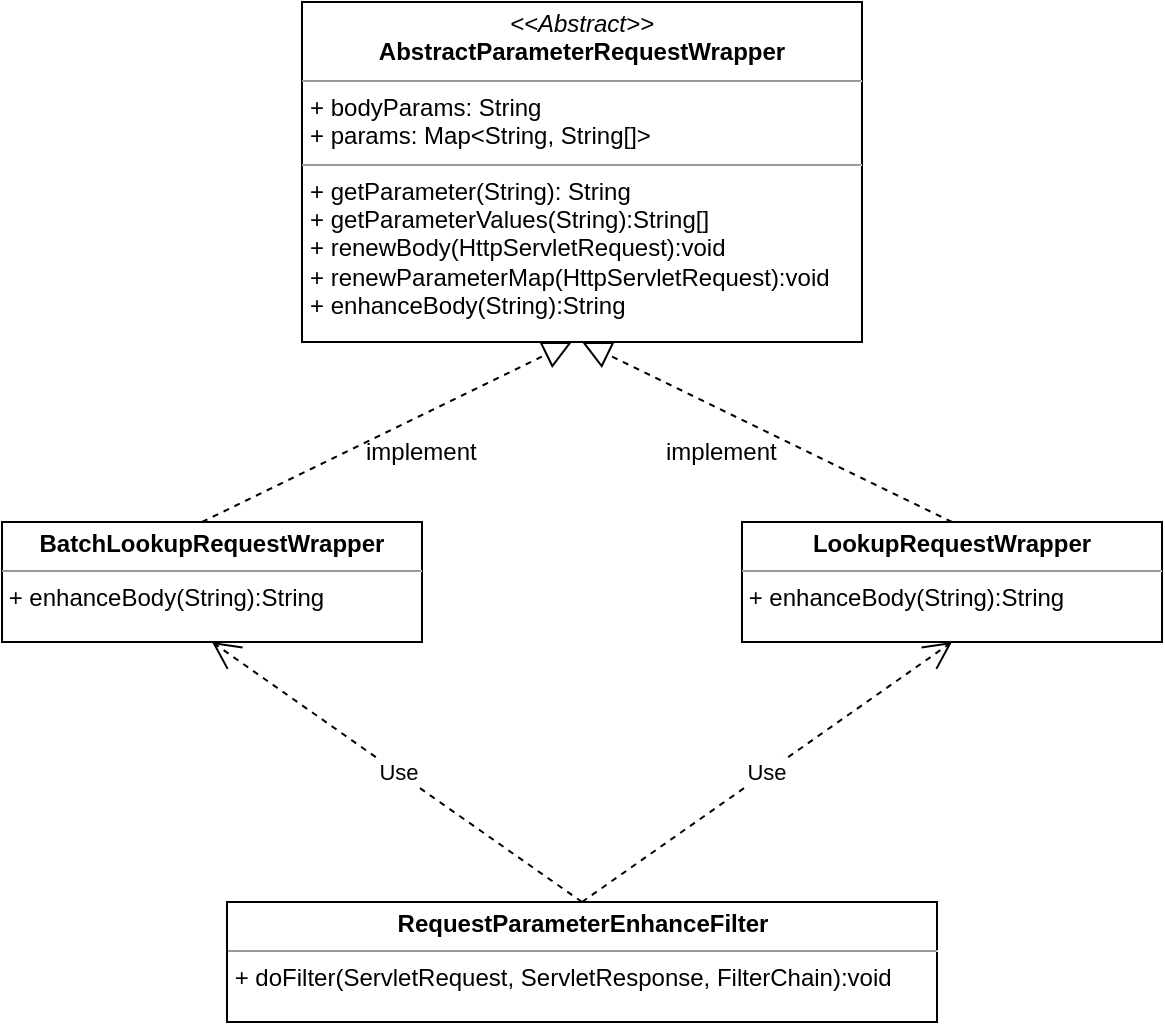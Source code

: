 <mxfile version="12.1.9" type="github" pages="1">
  <diagram id="gLsfpI772d_uA_LMGMaP" name="请求参数过滤器">
    <mxGraphModel dx="1408" dy="725" grid="1" gridSize="10" guides="1" tooltips="1" connect="1" arrows="1" fold="1" page="1" pageScale="1" pageWidth="827" pageHeight="1169" math="0" shadow="0">
      <root>
        <mxCell id="0"/>
        <mxCell id="1" parent="0"/>
        <mxCell id="LhnfVwJcS_rMtf3jKFHy-5" value="&lt;p style=&quot;margin: 0px ; margin-top: 4px ; text-align: center&quot;&gt;&lt;i&gt;&amp;lt;&amp;lt;Abstract&amp;gt;&amp;gt;&lt;/i&gt;&lt;br&gt;&lt;span style=&quot;font-weight: 700&quot;&gt;AbstractParameterRequestWrapper&lt;/span&gt;&lt;br&gt;&lt;/p&gt;&lt;hr size=&quot;1&quot;&gt;&lt;p style=&quot;margin: 0px ; margin-left: 4px&quot;&gt;+ bodyParams: String&lt;br style=&quot;padding: 0px ; margin: 0px&quot;&gt;+ params: Map&amp;lt;String, String[]&amp;gt;&lt;br&gt;&lt;/p&gt;&lt;hr size=&quot;1&quot;&gt;&lt;p style=&quot;margin: 0px ; margin-left: 4px&quot;&gt;+ getParameter(String): String&lt;br style=&quot;padding: 0px ; margin: 0px&quot;&gt;+&amp;nbsp;getParameterValues(String):String[]&lt;br style=&quot;padding: 0px ; margin: 0px&quot;&gt;+&amp;nbsp;renewBody(HttpServletRequest):void&lt;br style=&quot;padding: 0px ; margin: 0px&quot;&gt;+&amp;nbsp;renewParameterMap(HttpServletRequest):void&lt;br style=&quot;padding: 0px ; margin: 0px&quot;&gt;+ enhanceBody(String):String&lt;br&gt;&lt;/p&gt;" style="verticalAlign=top;align=left;overflow=fill;fontSize=12;fontFamily=Helvetica;html=1;" vertex="1" parent="1">
          <mxGeometry x="260" y="20" width="280" height="170" as="geometry"/>
        </mxCell>
        <mxCell id="LhnfVwJcS_rMtf3jKFHy-14" value="&lt;p style=&quot;margin: 0px ; margin-top: 4px ; text-align: center&quot;&gt;&lt;b&gt;BatchLookupRequestWrapper&lt;/b&gt;&lt;br&gt;&lt;/p&gt;&lt;hr size=&quot;1&quot;&gt;&lt;div style=&quot;height: 2px&quot;&gt;&amp;nbsp;&lt;span&gt;+ enhanceBody(String):String&lt;/span&gt;&lt;/div&gt;" style="verticalAlign=top;align=left;overflow=fill;fontSize=12;fontFamily=Helvetica;html=1;" vertex="1" parent="1">
          <mxGeometry x="110" y="280" width="210" height="60" as="geometry"/>
        </mxCell>
        <mxCell id="LhnfVwJcS_rMtf3jKFHy-15" value="&lt;p style=&quot;margin: 0px ; margin-top: 4px ; text-align: center&quot;&gt;&lt;b&gt;LookupRequestWrapper&lt;/b&gt;&lt;br&gt;&lt;/p&gt;&lt;hr size=&quot;1&quot;&gt;&lt;div style=&quot;height: 2px&quot;&gt;&amp;nbsp;&lt;span&gt;+ enhanceBody(String):String&lt;/span&gt;&lt;/div&gt;" style="verticalAlign=top;align=left;overflow=fill;fontSize=12;fontFamily=Helvetica;html=1;" vertex="1" parent="1">
          <mxGeometry x="480" y="280" width="210" height="60" as="geometry"/>
        </mxCell>
        <mxCell id="LhnfVwJcS_rMtf3jKFHy-16" value="" style="endArrow=block;dashed=1;endFill=0;endSize=12;html=1;entryX=0.5;entryY=1;entryDx=0;entryDy=0;exitX=0.5;exitY=0;exitDx=0;exitDy=0;" edge="1" parent="1">
          <mxGeometry width="160" relative="1" as="geometry">
            <mxPoint x="210" y="280" as="sourcePoint"/>
            <mxPoint x="395" y="190" as="targetPoint"/>
          </mxGeometry>
        </mxCell>
        <mxCell id="LhnfVwJcS_rMtf3jKFHy-17" value="" style="endArrow=block;dashed=1;endFill=0;endSize=12;html=1;exitX=0.5;exitY=0;exitDx=0;exitDy=0;" edge="1" parent="1" source="LhnfVwJcS_rMtf3jKFHy-15">
          <mxGeometry width="160" relative="1" as="geometry">
            <mxPoint x="110" y="320" as="sourcePoint"/>
            <mxPoint x="400" y="190" as="targetPoint"/>
          </mxGeometry>
        </mxCell>
        <mxCell id="LhnfVwJcS_rMtf3jKFHy-18" value="implement" style="text;html=1;resizable=0;points=[];autosize=1;align=left;verticalAlign=top;spacingTop=-4;" vertex="1" parent="1">
          <mxGeometry x="290" y="235" width="70" height="20" as="geometry"/>
        </mxCell>
        <mxCell id="LhnfVwJcS_rMtf3jKFHy-20" value="implement" style="text;html=1;resizable=0;points=[];autosize=1;align=left;verticalAlign=top;spacingTop=-4;" vertex="1" parent="1">
          <mxGeometry x="440" y="235" width="70" height="20" as="geometry"/>
        </mxCell>
        <mxCell id="LhnfVwJcS_rMtf3jKFHy-22" value="&lt;p style=&quot;margin: 0px ; margin-top: 4px ; text-align: center&quot;&gt;&lt;b&gt;RequestParameterEnhanceFilter&lt;/b&gt;&lt;br&gt;&lt;/p&gt;&lt;hr size=&quot;1&quot;&gt;&lt;div style=&quot;height: 2px&quot;&gt;&amp;nbsp;&lt;span&gt;+ doFilter(ServletRequest, ServletResponse, FilterChain):void&lt;/span&gt;&lt;/div&gt;" style="verticalAlign=top;align=left;overflow=fill;fontSize=12;fontFamily=Helvetica;html=1;" vertex="1" parent="1">
          <mxGeometry x="222.5" y="470" width="355" height="60" as="geometry"/>
        </mxCell>
        <mxCell id="LhnfVwJcS_rMtf3jKFHy-23" value="Use" style="endArrow=open;endSize=12;dashed=1;html=1;entryX=0.5;entryY=1;entryDx=0;entryDy=0;exitX=0.5;exitY=0;exitDx=0;exitDy=0;" edge="1" parent="1" source="LhnfVwJcS_rMtf3jKFHy-22" target="LhnfVwJcS_rMtf3jKFHy-14">
          <mxGeometry width="160" relative="1" as="geometry">
            <mxPoint x="110" y="550" as="sourcePoint"/>
            <mxPoint x="270" y="550" as="targetPoint"/>
          </mxGeometry>
        </mxCell>
        <mxCell id="LhnfVwJcS_rMtf3jKFHy-24" value="Use" style="endArrow=open;endSize=12;dashed=1;html=1;entryX=0.5;entryY=1;entryDx=0;entryDy=0;exitX=0.5;exitY=0;exitDx=0;exitDy=0;" edge="1" parent="1" source="LhnfVwJcS_rMtf3jKFHy-22" target="LhnfVwJcS_rMtf3jKFHy-15">
          <mxGeometry width="160" relative="1" as="geometry">
            <mxPoint x="410" y="480" as="sourcePoint"/>
            <mxPoint x="225" y="350" as="targetPoint"/>
          </mxGeometry>
        </mxCell>
      </root>
    </mxGraphModel>
  </diagram>
</mxfile>
